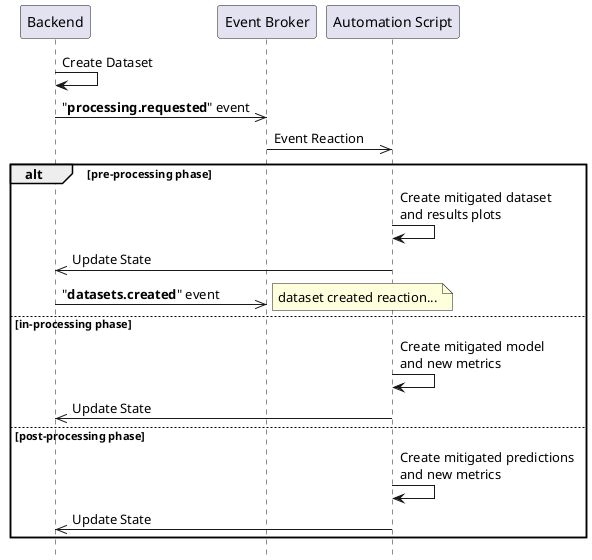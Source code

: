 @startuml questionnaire

hide footbox

participant Backend
participant "Event Broker" as Broker
participant "Automation Script" as Script

participant Script


Backend -> Backend: Create Dataset

Backend ->> Broker: "**processing.requested**" event
Broker ->> Script: Event Reaction


alt pre-processing phase
    Script -> Script: Create mitigated dataset\nand results plots
    Backend <<- Script: Update State
    Backend ->> Broker: "**datasets.created**" event
    note right: dataset created reaction...

else in-processing phase
    Script -> Script: Create mitigated model\nand new metrics
    Backend <<- Script: Update State

else post-processing phase
    Script -> Script: Create mitigated predictions\nand new metrics
    Backend <<- Script: Update State
end



@enduml
